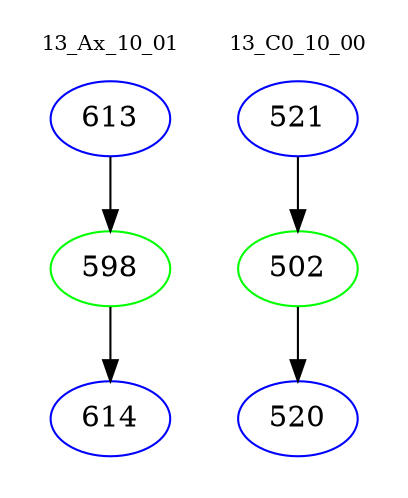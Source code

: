 digraph{
subgraph cluster_0 {
color = white
label = "13_Ax_10_01";
fontsize=10;
T0_613 [label="613", color="blue"]
T0_613 -> T0_598 [color="black"]
T0_598 [label="598", color="green"]
T0_598 -> T0_614 [color="black"]
T0_614 [label="614", color="blue"]
}
subgraph cluster_1 {
color = white
label = "13_C0_10_00";
fontsize=10;
T1_521 [label="521", color="blue"]
T1_521 -> T1_502 [color="black"]
T1_502 [label="502", color="green"]
T1_502 -> T1_520 [color="black"]
T1_520 [label="520", color="blue"]
}
}
